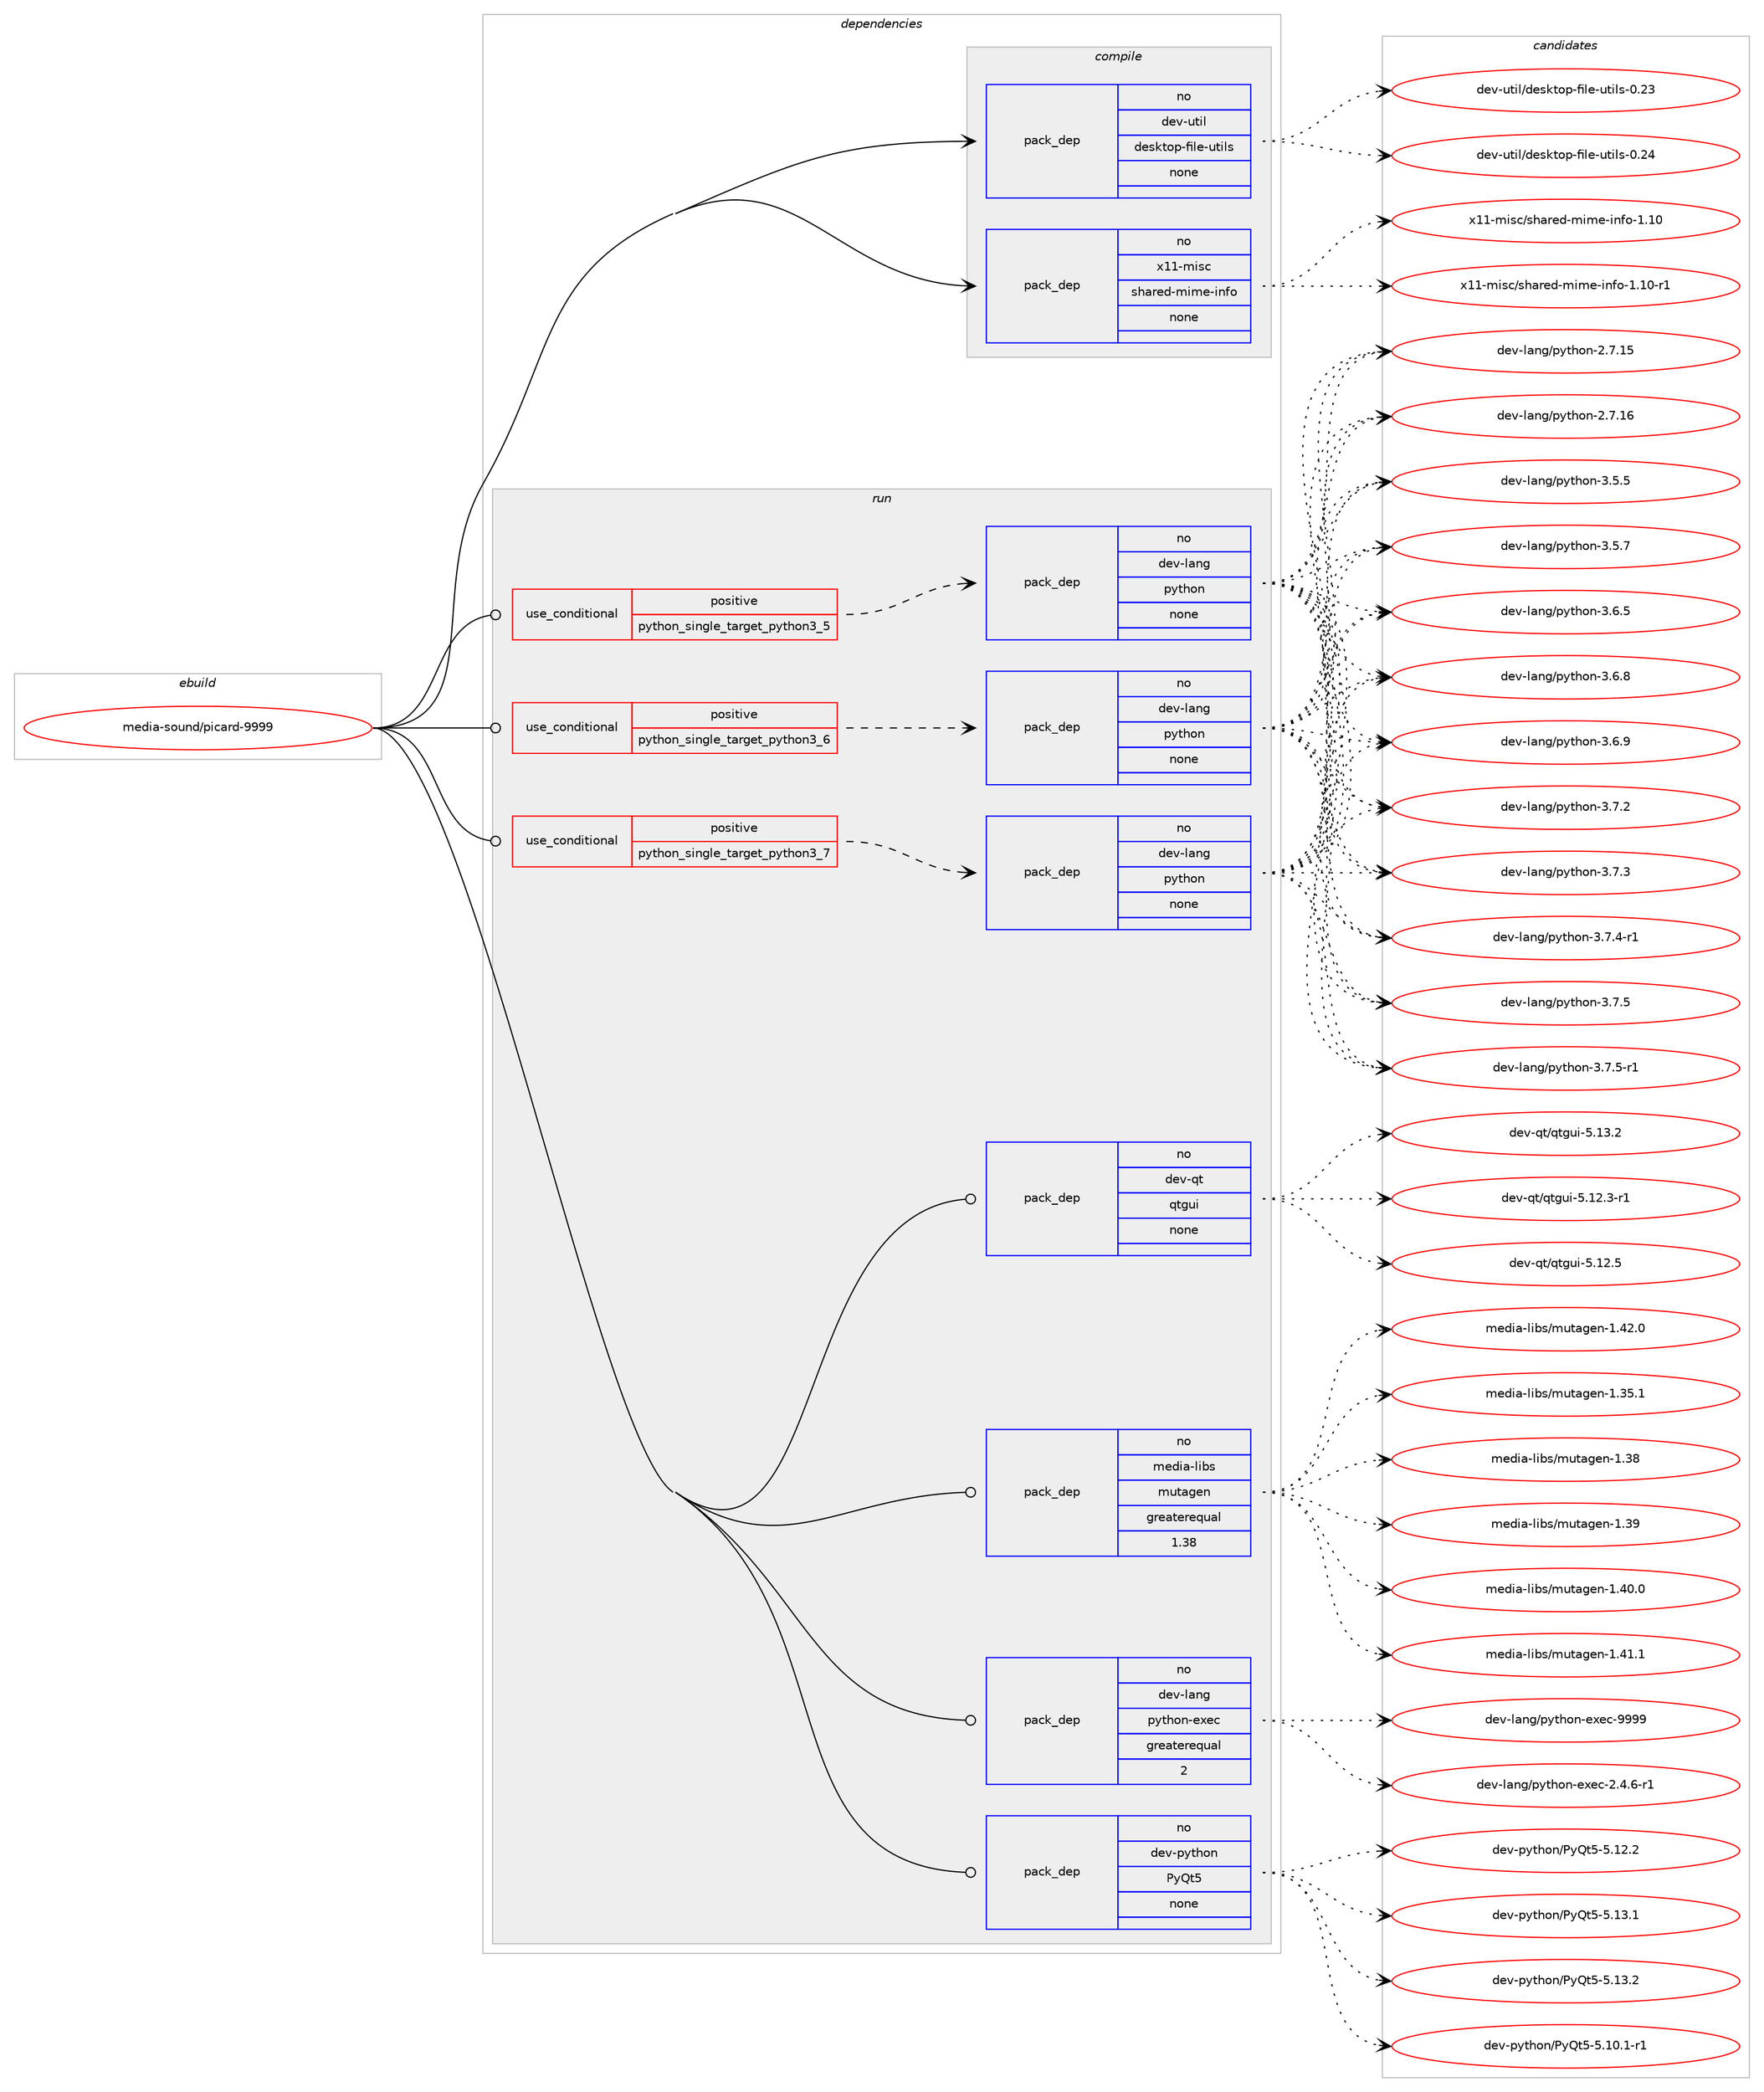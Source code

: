 digraph prolog {

# *************
# Graph options
# *************

newrank=true;
concentrate=true;
compound=true;
graph [rankdir=LR,fontname=Helvetica,fontsize=10,ranksep=1.5];#, ranksep=2.5, nodesep=0.2];
edge  [arrowhead=vee];
node  [fontname=Helvetica,fontsize=10];

# **********
# The ebuild
# **********

subgraph cluster_leftcol {
color=gray;
rank=same;
label=<<i>ebuild</i>>;
id [label="media-sound/picard-9999", color=red, width=4, href="../media-sound/picard-9999.svg"];
}

# ****************
# The dependencies
# ****************

subgraph cluster_midcol {
color=gray;
label=<<i>dependencies</i>>;
subgraph cluster_compile {
fillcolor="#eeeeee";
style=filled;
label=<<i>compile</i>>;
subgraph pack593176 {
dependency801888 [label=<<TABLE BORDER="0" CELLBORDER="1" CELLSPACING="0" CELLPADDING="4" WIDTH="220"><TR><TD ROWSPAN="6" CELLPADDING="30">pack_dep</TD></TR><TR><TD WIDTH="110">no</TD></TR><TR><TD>dev-util</TD></TR><TR><TD>desktop-file-utils</TD></TR><TR><TD>none</TD></TR><TR><TD></TD></TR></TABLE>>, shape=none, color=blue];
}
id:e -> dependency801888:w [weight=20,style="solid",arrowhead="vee"];
subgraph pack593177 {
dependency801889 [label=<<TABLE BORDER="0" CELLBORDER="1" CELLSPACING="0" CELLPADDING="4" WIDTH="220"><TR><TD ROWSPAN="6" CELLPADDING="30">pack_dep</TD></TR><TR><TD WIDTH="110">no</TD></TR><TR><TD>x11-misc</TD></TR><TR><TD>shared-mime-info</TD></TR><TR><TD>none</TD></TR><TR><TD></TD></TR></TABLE>>, shape=none, color=blue];
}
id:e -> dependency801889:w [weight=20,style="solid",arrowhead="vee"];
}
subgraph cluster_compileandrun {
fillcolor="#eeeeee";
style=filled;
label=<<i>compile and run</i>>;
}
subgraph cluster_run {
fillcolor="#eeeeee";
style=filled;
label=<<i>run</i>>;
subgraph cond194697 {
dependency801890 [label=<<TABLE BORDER="0" CELLBORDER="1" CELLSPACING="0" CELLPADDING="4"><TR><TD ROWSPAN="3" CELLPADDING="10">use_conditional</TD></TR><TR><TD>positive</TD></TR><TR><TD>python_single_target_python3_5</TD></TR></TABLE>>, shape=none, color=red];
subgraph pack593178 {
dependency801891 [label=<<TABLE BORDER="0" CELLBORDER="1" CELLSPACING="0" CELLPADDING="4" WIDTH="220"><TR><TD ROWSPAN="6" CELLPADDING="30">pack_dep</TD></TR><TR><TD WIDTH="110">no</TD></TR><TR><TD>dev-lang</TD></TR><TR><TD>python</TD></TR><TR><TD>none</TD></TR><TR><TD></TD></TR></TABLE>>, shape=none, color=blue];
}
dependency801890:e -> dependency801891:w [weight=20,style="dashed",arrowhead="vee"];
}
id:e -> dependency801890:w [weight=20,style="solid",arrowhead="odot"];
subgraph cond194698 {
dependency801892 [label=<<TABLE BORDER="0" CELLBORDER="1" CELLSPACING="0" CELLPADDING="4"><TR><TD ROWSPAN="3" CELLPADDING="10">use_conditional</TD></TR><TR><TD>positive</TD></TR><TR><TD>python_single_target_python3_6</TD></TR></TABLE>>, shape=none, color=red];
subgraph pack593179 {
dependency801893 [label=<<TABLE BORDER="0" CELLBORDER="1" CELLSPACING="0" CELLPADDING="4" WIDTH="220"><TR><TD ROWSPAN="6" CELLPADDING="30">pack_dep</TD></TR><TR><TD WIDTH="110">no</TD></TR><TR><TD>dev-lang</TD></TR><TR><TD>python</TD></TR><TR><TD>none</TD></TR><TR><TD></TD></TR></TABLE>>, shape=none, color=blue];
}
dependency801892:e -> dependency801893:w [weight=20,style="dashed",arrowhead="vee"];
}
id:e -> dependency801892:w [weight=20,style="solid",arrowhead="odot"];
subgraph cond194699 {
dependency801894 [label=<<TABLE BORDER="0" CELLBORDER="1" CELLSPACING="0" CELLPADDING="4"><TR><TD ROWSPAN="3" CELLPADDING="10">use_conditional</TD></TR><TR><TD>positive</TD></TR><TR><TD>python_single_target_python3_7</TD></TR></TABLE>>, shape=none, color=red];
subgraph pack593180 {
dependency801895 [label=<<TABLE BORDER="0" CELLBORDER="1" CELLSPACING="0" CELLPADDING="4" WIDTH="220"><TR><TD ROWSPAN="6" CELLPADDING="30">pack_dep</TD></TR><TR><TD WIDTH="110">no</TD></TR><TR><TD>dev-lang</TD></TR><TR><TD>python</TD></TR><TR><TD>none</TD></TR><TR><TD></TD></TR></TABLE>>, shape=none, color=blue];
}
dependency801894:e -> dependency801895:w [weight=20,style="dashed",arrowhead="vee"];
}
id:e -> dependency801894:w [weight=20,style="solid",arrowhead="odot"];
subgraph pack593181 {
dependency801896 [label=<<TABLE BORDER="0" CELLBORDER="1" CELLSPACING="0" CELLPADDING="4" WIDTH="220"><TR><TD ROWSPAN="6" CELLPADDING="30">pack_dep</TD></TR><TR><TD WIDTH="110">no</TD></TR><TR><TD>dev-lang</TD></TR><TR><TD>python-exec</TD></TR><TR><TD>greaterequal</TD></TR><TR><TD>2</TD></TR></TABLE>>, shape=none, color=blue];
}
id:e -> dependency801896:w [weight=20,style="solid",arrowhead="odot"];
subgraph pack593182 {
dependency801897 [label=<<TABLE BORDER="0" CELLBORDER="1" CELLSPACING="0" CELLPADDING="4" WIDTH="220"><TR><TD ROWSPAN="6" CELLPADDING="30">pack_dep</TD></TR><TR><TD WIDTH="110">no</TD></TR><TR><TD>dev-python</TD></TR><TR><TD>PyQt5</TD></TR><TR><TD>none</TD></TR><TR><TD></TD></TR></TABLE>>, shape=none, color=blue];
}
id:e -> dependency801897:w [weight=20,style="solid",arrowhead="odot"];
subgraph pack593183 {
dependency801898 [label=<<TABLE BORDER="0" CELLBORDER="1" CELLSPACING="0" CELLPADDING="4" WIDTH="220"><TR><TD ROWSPAN="6" CELLPADDING="30">pack_dep</TD></TR><TR><TD WIDTH="110">no</TD></TR><TR><TD>dev-qt</TD></TR><TR><TD>qtgui</TD></TR><TR><TD>none</TD></TR><TR><TD></TD></TR></TABLE>>, shape=none, color=blue];
}
id:e -> dependency801898:w [weight=20,style="solid",arrowhead="odot"];
subgraph pack593184 {
dependency801899 [label=<<TABLE BORDER="0" CELLBORDER="1" CELLSPACING="0" CELLPADDING="4" WIDTH="220"><TR><TD ROWSPAN="6" CELLPADDING="30">pack_dep</TD></TR><TR><TD WIDTH="110">no</TD></TR><TR><TD>media-libs</TD></TR><TR><TD>mutagen</TD></TR><TR><TD>greaterequal</TD></TR><TR><TD>1.38</TD></TR></TABLE>>, shape=none, color=blue];
}
id:e -> dependency801899:w [weight=20,style="solid",arrowhead="odot"];
}
}

# **************
# The candidates
# **************

subgraph cluster_choices {
rank=same;
color=gray;
label=<<i>candidates</i>>;

subgraph choice593176 {
color=black;
nodesep=1;
choice100101118451171161051084710010111510711611111245102105108101451171161051081154548465051 [label="dev-util/desktop-file-utils-0.23", color=red, width=4,href="../dev-util/desktop-file-utils-0.23.svg"];
choice100101118451171161051084710010111510711611111245102105108101451171161051081154548465052 [label="dev-util/desktop-file-utils-0.24", color=red, width=4,href="../dev-util/desktop-file-utils-0.24.svg"];
dependency801888:e -> choice100101118451171161051084710010111510711611111245102105108101451171161051081154548465051:w [style=dotted,weight="100"];
dependency801888:e -> choice100101118451171161051084710010111510711611111245102105108101451171161051081154548465052:w [style=dotted,weight="100"];
}
subgraph choice593177 {
color=black;
nodesep=1;
choice12049494510910511599471151049711410110045109105109101451051101021114549464948 [label="x11-misc/shared-mime-info-1.10", color=red, width=4,href="../x11-misc/shared-mime-info-1.10.svg"];
choice120494945109105115994711510497114101100451091051091014510511010211145494649484511449 [label="x11-misc/shared-mime-info-1.10-r1", color=red, width=4,href="../x11-misc/shared-mime-info-1.10-r1.svg"];
dependency801889:e -> choice12049494510910511599471151049711410110045109105109101451051101021114549464948:w [style=dotted,weight="100"];
dependency801889:e -> choice120494945109105115994711510497114101100451091051091014510511010211145494649484511449:w [style=dotted,weight="100"];
}
subgraph choice593178 {
color=black;
nodesep=1;
choice10010111845108971101034711212111610411111045504655464953 [label="dev-lang/python-2.7.15", color=red, width=4,href="../dev-lang/python-2.7.15.svg"];
choice10010111845108971101034711212111610411111045504655464954 [label="dev-lang/python-2.7.16", color=red, width=4,href="../dev-lang/python-2.7.16.svg"];
choice100101118451089711010347112121116104111110455146534653 [label="dev-lang/python-3.5.5", color=red, width=4,href="../dev-lang/python-3.5.5.svg"];
choice100101118451089711010347112121116104111110455146534655 [label="dev-lang/python-3.5.7", color=red, width=4,href="../dev-lang/python-3.5.7.svg"];
choice100101118451089711010347112121116104111110455146544653 [label="dev-lang/python-3.6.5", color=red, width=4,href="../dev-lang/python-3.6.5.svg"];
choice100101118451089711010347112121116104111110455146544656 [label="dev-lang/python-3.6.8", color=red, width=4,href="../dev-lang/python-3.6.8.svg"];
choice100101118451089711010347112121116104111110455146544657 [label="dev-lang/python-3.6.9", color=red, width=4,href="../dev-lang/python-3.6.9.svg"];
choice100101118451089711010347112121116104111110455146554650 [label="dev-lang/python-3.7.2", color=red, width=4,href="../dev-lang/python-3.7.2.svg"];
choice100101118451089711010347112121116104111110455146554651 [label="dev-lang/python-3.7.3", color=red, width=4,href="../dev-lang/python-3.7.3.svg"];
choice1001011184510897110103471121211161041111104551465546524511449 [label="dev-lang/python-3.7.4-r1", color=red, width=4,href="../dev-lang/python-3.7.4-r1.svg"];
choice100101118451089711010347112121116104111110455146554653 [label="dev-lang/python-3.7.5", color=red, width=4,href="../dev-lang/python-3.7.5.svg"];
choice1001011184510897110103471121211161041111104551465546534511449 [label="dev-lang/python-3.7.5-r1", color=red, width=4,href="../dev-lang/python-3.7.5-r1.svg"];
dependency801891:e -> choice10010111845108971101034711212111610411111045504655464953:w [style=dotted,weight="100"];
dependency801891:e -> choice10010111845108971101034711212111610411111045504655464954:w [style=dotted,weight="100"];
dependency801891:e -> choice100101118451089711010347112121116104111110455146534653:w [style=dotted,weight="100"];
dependency801891:e -> choice100101118451089711010347112121116104111110455146534655:w [style=dotted,weight="100"];
dependency801891:e -> choice100101118451089711010347112121116104111110455146544653:w [style=dotted,weight="100"];
dependency801891:e -> choice100101118451089711010347112121116104111110455146544656:w [style=dotted,weight="100"];
dependency801891:e -> choice100101118451089711010347112121116104111110455146544657:w [style=dotted,weight="100"];
dependency801891:e -> choice100101118451089711010347112121116104111110455146554650:w [style=dotted,weight="100"];
dependency801891:e -> choice100101118451089711010347112121116104111110455146554651:w [style=dotted,weight="100"];
dependency801891:e -> choice1001011184510897110103471121211161041111104551465546524511449:w [style=dotted,weight="100"];
dependency801891:e -> choice100101118451089711010347112121116104111110455146554653:w [style=dotted,weight="100"];
dependency801891:e -> choice1001011184510897110103471121211161041111104551465546534511449:w [style=dotted,weight="100"];
}
subgraph choice593179 {
color=black;
nodesep=1;
choice10010111845108971101034711212111610411111045504655464953 [label="dev-lang/python-2.7.15", color=red, width=4,href="../dev-lang/python-2.7.15.svg"];
choice10010111845108971101034711212111610411111045504655464954 [label="dev-lang/python-2.7.16", color=red, width=4,href="../dev-lang/python-2.7.16.svg"];
choice100101118451089711010347112121116104111110455146534653 [label="dev-lang/python-3.5.5", color=red, width=4,href="../dev-lang/python-3.5.5.svg"];
choice100101118451089711010347112121116104111110455146534655 [label="dev-lang/python-3.5.7", color=red, width=4,href="../dev-lang/python-3.5.7.svg"];
choice100101118451089711010347112121116104111110455146544653 [label="dev-lang/python-3.6.5", color=red, width=4,href="../dev-lang/python-3.6.5.svg"];
choice100101118451089711010347112121116104111110455146544656 [label="dev-lang/python-3.6.8", color=red, width=4,href="../dev-lang/python-3.6.8.svg"];
choice100101118451089711010347112121116104111110455146544657 [label="dev-lang/python-3.6.9", color=red, width=4,href="../dev-lang/python-3.6.9.svg"];
choice100101118451089711010347112121116104111110455146554650 [label="dev-lang/python-3.7.2", color=red, width=4,href="../dev-lang/python-3.7.2.svg"];
choice100101118451089711010347112121116104111110455146554651 [label="dev-lang/python-3.7.3", color=red, width=4,href="../dev-lang/python-3.7.3.svg"];
choice1001011184510897110103471121211161041111104551465546524511449 [label="dev-lang/python-3.7.4-r1", color=red, width=4,href="../dev-lang/python-3.7.4-r1.svg"];
choice100101118451089711010347112121116104111110455146554653 [label="dev-lang/python-3.7.5", color=red, width=4,href="../dev-lang/python-3.7.5.svg"];
choice1001011184510897110103471121211161041111104551465546534511449 [label="dev-lang/python-3.7.5-r1", color=red, width=4,href="../dev-lang/python-3.7.5-r1.svg"];
dependency801893:e -> choice10010111845108971101034711212111610411111045504655464953:w [style=dotted,weight="100"];
dependency801893:e -> choice10010111845108971101034711212111610411111045504655464954:w [style=dotted,weight="100"];
dependency801893:e -> choice100101118451089711010347112121116104111110455146534653:w [style=dotted,weight="100"];
dependency801893:e -> choice100101118451089711010347112121116104111110455146534655:w [style=dotted,weight="100"];
dependency801893:e -> choice100101118451089711010347112121116104111110455146544653:w [style=dotted,weight="100"];
dependency801893:e -> choice100101118451089711010347112121116104111110455146544656:w [style=dotted,weight="100"];
dependency801893:e -> choice100101118451089711010347112121116104111110455146544657:w [style=dotted,weight="100"];
dependency801893:e -> choice100101118451089711010347112121116104111110455146554650:w [style=dotted,weight="100"];
dependency801893:e -> choice100101118451089711010347112121116104111110455146554651:w [style=dotted,weight="100"];
dependency801893:e -> choice1001011184510897110103471121211161041111104551465546524511449:w [style=dotted,weight="100"];
dependency801893:e -> choice100101118451089711010347112121116104111110455146554653:w [style=dotted,weight="100"];
dependency801893:e -> choice1001011184510897110103471121211161041111104551465546534511449:w [style=dotted,weight="100"];
}
subgraph choice593180 {
color=black;
nodesep=1;
choice10010111845108971101034711212111610411111045504655464953 [label="dev-lang/python-2.7.15", color=red, width=4,href="../dev-lang/python-2.7.15.svg"];
choice10010111845108971101034711212111610411111045504655464954 [label="dev-lang/python-2.7.16", color=red, width=4,href="../dev-lang/python-2.7.16.svg"];
choice100101118451089711010347112121116104111110455146534653 [label="dev-lang/python-3.5.5", color=red, width=4,href="../dev-lang/python-3.5.5.svg"];
choice100101118451089711010347112121116104111110455146534655 [label="dev-lang/python-3.5.7", color=red, width=4,href="../dev-lang/python-3.5.7.svg"];
choice100101118451089711010347112121116104111110455146544653 [label="dev-lang/python-3.6.5", color=red, width=4,href="../dev-lang/python-3.6.5.svg"];
choice100101118451089711010347112121116104111110455146544656 [label="dev-lang/python-3.6.8", color=red, width=4,href="../dev-lang/python-3.6.8.svg"];
choice100101118451089711010347112121116104111110455146544657 [label="dev-lang/python-3.6.9", color=red, width=4,href="../dev-lang/python-3.6.9.svg"];
choice100101118451089711010347112121116104111110455146554650 [label="dev-lang/python-3.7.2", color=red, width=4,href="../dev-lang/python-3.7.2.svg"];
choice100101118451089711010347112121116104111110455146554651 [label="dev-lang/python-3.7.3", color=red, width=4,href="../dev-lang/python-3.7.3.svg"];
choice1001011184510897110103471121211161041111104551465546524511449 [label="dev-lang/python-3.7.4-r1", color=red, width=4,href="../dev-lang/python-3.7.4-r1.svg"];
choice100101118451089711010347112121116104111110455146554653 [label="dev-lang/python-3.7.5", color=red, width=4,href="../dev-lang/python-3.7.5.svg"];
choice1001011184510897110103471121211161041111104551465546534511449 [label="dev-lang/python-3.7.5-r1", color=red, width=4,href="../dev-lang/python-3.7.5-r1.svg"];
dependency801895:e -> choice10010111845108971101034711212111610411111045504655464953:w [style=dotted,weight="100"];
dependency801895:e -> choice10010111845108971101034711212111610411111045504655464954:w [style=dotted,weight="100"];
dependency801895:e -> choice100101118451089711010347112121116104111110455146534653:w [style=dotted,weight="100"];
dependency801895:e -> choice100101118451089711010347112121116104111110455146534655:w [style=dotted,weight="100"];
dependency801895:e -> choice100101118451089711010347112121116104111110455146544653:w [style=dotted,weight="100"];
dependency801895:e -> choice100101118451089711010347112121116104111110455146544656:w [style=dotted,weight="100"];
dependency801895:e -> choice100101118451089711010347112121116104111110455146544657:w [style=dotted,weight="100"];
dependency801895:e -> choice100101118451089711010347112121116104111110455146554650:w [style=dotted,weight="100"];
dependency801895:e -> choice100101118451089711010347112121116104111110455146554651:w [style=dotted,weight="100"];
dependency801895:e -> choice1001011184510897110103471121211161041111104551465546524511449:w [style=dotted,weight="100"];
dependency801895:e -> choice100101118451089711010347112121116104111110455146554653:w [style=dotted,weight="100"];
dependency801895:e -> choice1001011184510897110103471121211161041111104551465546534511449:w [style=dotted,weight="100"];
}
subgraph choice593181 {
color=black;
nodesep=1;
choice10010111845108971101034711212111610411111045101120101994550465246544511449 [label="dev-lang/python-exec-2.4.6-r1", color=red, width=4,href="../dev-lang/python-exec-2.4.6-r1.svg"];
choice10010111845108971101034711212111610411111045101120101994557575757 [label="dev-lang/python-exec-9999", color=red, width=4,href="../dev-lang/python-exec-9999.svg"];
dependency801896:e -> choice10010111845108971101034711212111610411111045101120101994550465246544511449:w [style=dotted,weight="100"];
dependency801896:e -> choice10010111845108971101034711212111610411111045101120101994557575757:w [style=dotted,weight="100"];
}
subgraph choice593182 {
color=black;
nodesep=1;
choice1001011184511212111610411111047801218111653455346494846494511449 [label="dev-python/PyQt5-5.10.1-r1", color=red, width=4,href="../dev-python/PyQt5-5.10.1-r1.svg"];
choice100101118451121211161041111104780121811165345534649504650 [label="dev-python/PyQt5-5.12.2", color=red, width=4,href="../dev-python/PyQt5-5.12.2.svg"];
choice100101118451121211161041111104780121811165345534649514649 [label="dev-python/PyQt5-5.13.1", color=red, width=4,href="../dev-python/PyQt5-5.13.1.svg"];
choice100101118451121211161041111104780121811165345534649514650 [label="dev-python/PyQt5-5.13.2", color=red, width=4,href="../dev-python/PyQt5-5.13.2.svg"];
dependency801897:e -> choice1001011184511212111610411111047801218111653455346494846494511449:w [style=dotted,weight="100"];
dependency801897:e -> choice100101118451121211161041111104780121811165345534649504650:w [style=dotted,weight="100"];
dependency801897:e -> choice100101118451121211161041111104780121811165345534649514649:w [style=dotted,weight="100"];
dependency801897:e -> choice100101118451121211161041111104780121811165345534649514650:w [style=dotted,weight="100"];
}
subgraph choice593183 {
color=black;
nodesep=1;
choice1001011184511311647113116103117105455346495046514511449 [label="dev-qt/qtgui-5.12.3-r1", color=red, width=4,href="../dev-qt/qtgui-5.12.3-r1.svg"];
choice100101118451131164711311610311710545534649504653 [label="dev-qt/qtgui-5.12.5", color=red, width=4,href="../dev-qt/qtgui-5.12.5.svg"];
choice100101118451131164711311610311710545534649514650 [label="dev-qt/qtgui-5.13.2", color=red, width=4,href="../dev-qt/qtgui-5.13.2.svg"];
dependency801898:e -> choice1001011184511311647113116103117105455346495046514511449:w [style=dotted,weight="100"];
dependency801898:e -> choice100101118451131164711311610311710545534649504653:w [style=dotted,weight="100"];
dependency801898:e -> choice100101118451131164711311610311710545534649514650:w [style=dotted,weight="100"];
}
subgraph choice593184 {
color=black;
nodesep=1;
choice109101100105974510810598115471091171169710310111045494651534649 [label="media-libs/mutagen-1.35.1", color=red, width=4,href="../media-libs/mutagen-1.35.1.svg"];
choice10910110010597451081059811547109117116971031011104549465156 [label="media-libs/mutagen-1.38", color=red, width=4,href="../media-libs/mutagen-1.38.svg"];
choice10910110010597451081059811547109117116971031011104549465157 [label="media-libs/mutagen-1.39", color=red, width=4,href="../media-libs/mutagen-1.39.svg"];
choice109101100105974510810598115471091171169710310111045494652484648 [label="media-libs/mutagen-1.40.0", color=red, width=4,href="../media-libs/mutagen-1.40.0.svg"];
choice109101100105974510810598115471091171169710310111045494652494649 [label="media-libs/mutagen-1.41.1", color=red, width=4,href="../media-libs/mutagen-1.41.1.svg"];
choice109101100105974510810598115471091171169710310111045494652504648 [label="media-libs/mutagen-1.42.0", color=red, width=4,href="../media-libs/mutagen-1.42.0.svg"];
dependency801899:e -> choice109101100105974510810598115471091171169710310111045494651534649:w [style=dotted,weight="100"];
dependency801899:e -> choice10910110010597451081059811547109117116971031011104549465156:w [style=dotted,weight="100"];
dependency801899:e -> choice10910110010597451081059811547109117116971031011104549465157:w [style=dotted,weight="100"];
dependency801899:e -> choice109101100105974510810598115471091171169710310111045494652484648:w [style=dotted,weight="100"];
dependency801899:e -> choice109101100105974510810598115471091171169710310111045494652494649:w [style=dotted,weight="100"];
dependency801899:e -> choice109101100105974510810598115471091171169710310111045494652504648:w [style=dotted,weight="100"];
}
}

}
